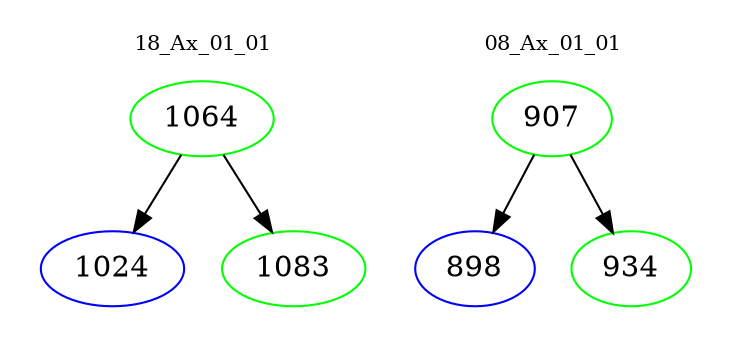 digraph{
subgraph cluster_0 {
color = white
label = "18_Ax_01_01";
fontsize=10;
T0_1064 [label="1064", color="green"]
T0_1064 -> T0_1024 [color="black"]
T0_1024 [label="1024", color="blue"]
T0_1064 -> T0_1083 [color="black"]
T0_1083 [label="1083", color="green"]
}
subgraph cluster_1 {
color = white
label = "08_Ax_01_01";
fontsize=10;
T1_907 [label="907", color="green"]
T1_907 -> T1_898 [color="black"]
T1_898 [label="898", color="blue"]
T1_907 -> T1_934 [color="black"]
T1_934 [label="934", color="green"]
}
}
